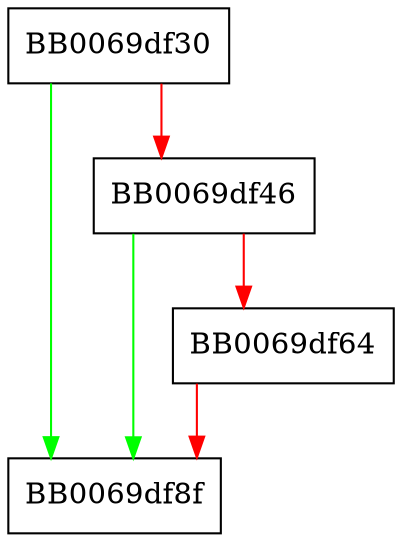 digraph aria_128_ecb_newctx {
  node [shape="box"];
  graph [splines=ortho];
  BB0069df30 -> BB0069df8f [color="green"];
  BB0069df30 -> BB0069df46 [color="red"];
  BB0069df46 -> BB0069df8f [color="green"];
  BB0069df46 -> BB0069df64 [color="red"];
  BB0069df64 -> BB0069df8f [color="red"];
}